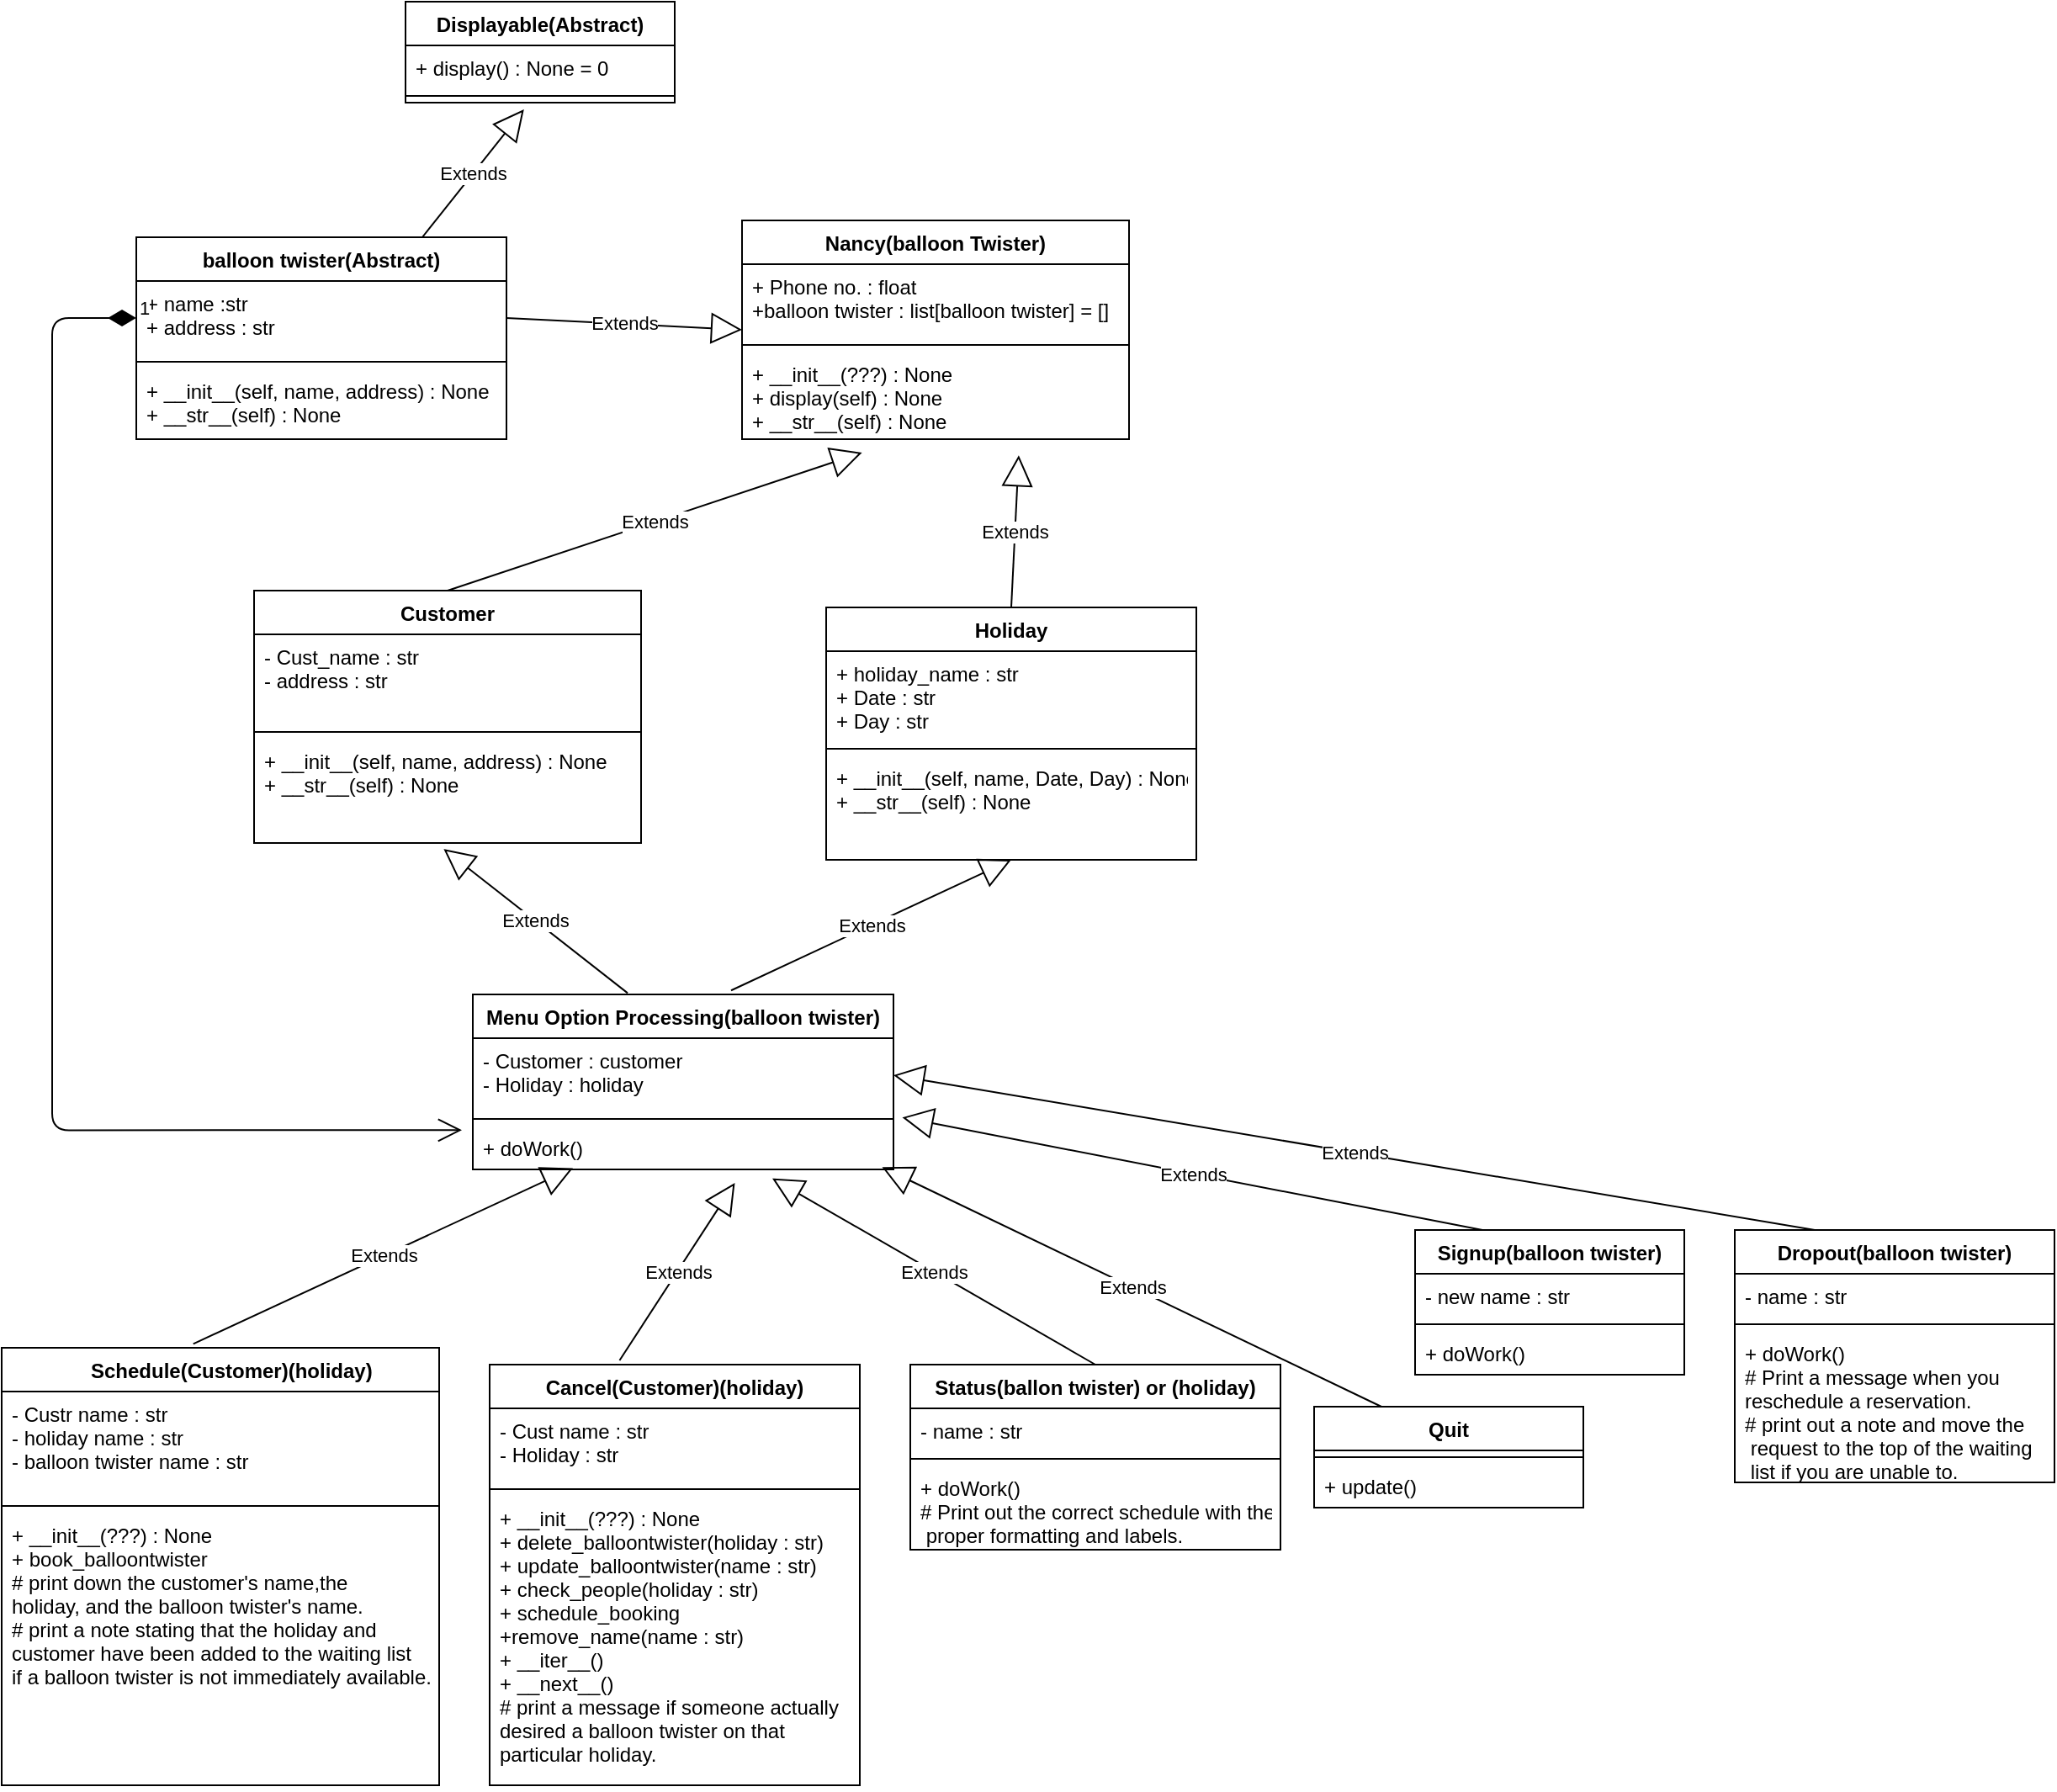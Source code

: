 <mxfile>
    <diagram id="dHUPZCvnqp0a9w2XXmKG" name="Page-1">
        <mxGraphModel dx="1964" dy="365" grid="1" gridSize="10" guides="1" tooltips="1" connect="1" arrows="1" fold="1" page="1" pageScale="1" pageWidth="1100" pageHeight="850" math="0" shadow="0">
            <root>
                <mxCell id="0"/>
                <mxCell id="1" parent="0"/>
                <mxCell id="3" value="Nancy(balloon Twister)" style="swimlane;fontStyle=1;align=center;verticalAlign=top;childLayout=stackLayout;horizontal=1;startSize=26;horizontalStack=0;resizeParent=1;resizeParentMax=0;resizeLast=0;collapsible=1;marginBottom=0;" vertex="1" parent="1">
                    <mxGeometry x="370" y="140" width="230" height="130" as="geometry"/>
                </mxCell>
                <mxCell id="4" value="+ Phone no. : float&#10;+balloon twister : list[balloon twister] = []&#10;" style="text;strokeColor=none;fillColor=none;align=left;verticalAlign=top;spacingLeft=4;spacingRight=4;overflow=hidden;rotatable=0;points=[[0,0.5],[1,0.5]];portConstraint=eastwest;" vertex="1" parent="3">
                    <mxGeometry y="26" width="230" height="44" as="geometry"/>
                </mxCell>
                <mxCell id="5" value="" style="line;strokeWidth=1;fillColor=none;align=left;verticalAlign=middle;spacingTop=-1;spacingLeft=3;spacingRight=3;rotatable=0;labelPosition=right;points=[];portConstraint=eastwest;" vertex="1" parent="3">
                    <mxGeometry y="70" width="230" height="8" as="geometry"/>
                </mxCell>
                <mxCell id="6" value="+ __init__(???) : None&#10;+ display(self) : None&#10;+ __str__(self) : None&#10;&#10;" style="text;strokeColor=none;fillColor=none;align=left;verticalAlign=top;spacingLeft=4;spacingRight=4;overflow=hidden;rotatable=0;points=[[0,0.5],[1,0.5]];portConstraint=eastwest;" vertex="1" parent="3">
                    <mxGeometry y="78" width="230" height="52" as="geometry"/>
                </mxCell>
                <mxCell id="7" value="Extends" style="endArrow=block;endSize=16;endFill=0;html=1;entryX=0.31;entryY=1.154;entryDx=0;entryDy=0;entryPerimeter=0;exitX=0.5;exitY=0;exitDx=0;exitDy=0;" edge="1" parent="1" source="25" target="6">
                    <mxGeometry width="160" relative="1" as="geometry">
                        <mxPoint x="91.56" y="288.432" as="sourcePoint"/>
                        <mxPoint x="460" y="160" as="targetPoint"/>
                    </mxGeometry>
                </mxCell>
                <mxCell id="8" value="Extends" style="endArrow=block;endSize=16;endFill=0;html=1;entryX=0.715;entryY=1.185;entryDx=0;entryDy=0;entryPerimeter=0;exitX=0.5;exitY=0;exitDx=0;exitDy=0;" edge="1" parent="1" source="21" target="6">
                    <mxGeometry width="160" relative="1" as="geometry">
                        <mxPoint x="305" y="288" as="sourcePoint"/>
                        <mxPoint x="460" y="160" as="targetPoint"/>
                    </mxGeometry>
                </mxCell>
                <mxCell id="9" value="Menu Option Processing(balloon twister)" style="swimlane;fontStyle=1;align=center;verticalAlign=top;childLayout=stackLayout;horizontal=1;startSize=26;horizontalStack=0;resizeParent=1;resizeParentMax=0;resizeLast=0;collapsible=1;marginBottom=0;" vertex="1" parent="1">
                    <mxGeometry x="210" y="600" width="250" height="104" as="geometry"/>
                </mxCell>
                <mxCell id="10" value="- Customer : customer&#10;- Holiday : holiday" style="text;strokeColor=none;fillColor=none;align=left;verticalAlign=top;spacingLeft=4;spacingRight=4;overflow=hidden;rotatable=0;points=[[0,0.5],[1,0.5]];portConstraint=eastwest;" vertex="1" parent="9">
                    <mxGeometry y="26" width="250" height="44" as="geometry"/>
                </mxCell>
                <mxCell id="11" value="" style="line;strokeWidth=1;fillColor=none;align=left;verticalAlign=middle;spacingTop=-1;spacingLeft=3;spacingRight=3;rotatable=0;labelPosition=right;points=[];portConstraint=eastwest;" vertex="1" parent="9">
                    <mxGeometry y="70" width="250" height="8" as="geometry"/>
                </mxCell>
                <mxCell id="12" value="+ doWork()" style="text;strokeColor=none;fillColor=none;align=left;verticalAlign=top;spacingLeft=4;spacingRight=4;overflow=hidden;rotatable=0;points=[[0,0.5],[1,0.5]];portConstraint=eastwest;" vertex="1" parent="9">
                    <mxGeometry y="78" width="250" height="26" as="geometry"/>
                </mxCell>
                <mxCell id="14" value="Extends" style="endArrow=block;endSize=16;endFill=0;html=1;entryX=0.238;entryY=0.969;entryDx=0;entryDy=0;entryPerimeter=0;exitX=0.438;exitY=-0.009;exitDx=0;exitDy=0;exitPerimeter=0;" edge="1" parent="1" target="12" source="55">
                    <mxGeometry width="160" relative="1" as="geometry">
                        <mxPoint x="50" y="500" as="sourcePoint"/>
                        <mxPoint x="530" y="340" as="targetPoint"/>
                    </mxGeometry>
                </mxCell>
                <mxCell id="15" value="Extends" style="endArrow=block;endSize=16;endFill=0;html=1;entryX=0.623;entryY=1.308;entryDx=0;entryDy=0;entryPerimeter=0;exitX=0.351;exitY=-0.01;exitDx=0;exitDy=0;exitPerimeter=0;" edge="1" parent="1" target="12" source="51">
                    <mxGeometry width="160" relative="1" as="geometry">
                        <mxPoint x="320" y="500" as="sourcePoint"/>
                        <mxPoint x="530" y="340" as="targetPoint"/>
                    </mxGeometry>
                </mxCell>
                <mxCell id="16" value="Extends" style="endArrow=block;endSize=16;endFill=0;html=1;entryX=0.712;entryY=1.205;entryDx=0;entryDy=0;entryPerimeter=0;exitX=0.5;exitY=0;exitDx=0;exitDy=0;" edge="1" parent="1" source="33" target="12">
                    <mxGeometry width="160" relative="1" as="geometry">
                        <mxPoint x="800" y="449" as="sourcePoint"/>
                        <mxPoint x="530" y="340" as="targetPoint"/>
                    </mxGeometry>
                </mxCell>
                <mxCell id="17" value="Displayable(Abstract)" style="swimlane;fontStyle=1;align=center;verticalAlign=top;childLayout=stackLayout;horizontal=1;startSize=26;horizontalStack=0;resizeParent=1;resizeParentMax=0;resizeLast=0;collapsible=1;marginBottom=0;" vertex="1" parent="1">
                    <mxGeometry x="170" y="10" width="160" height="60" as="geometry"/>
                </mxCell>
                <mxCell id="18" value="+ display() : None = 0" style="text;strokeColor=none;fillColor=none;align=left;verticalAlign=top;spacingLeft=4;spacingRight=4;overflow=hidden;rotatable=0;points=[[0,0.5],[1,0.5]];portConstraint=eastwest;" vertex="1" parent="17">
                    <mxGeometry y="26" width="160" height="26" as="geometry"/>
                </mxCell>
                <mxCell id="19" value="" style="line;strokeWidth=1;fillColor=none;align=left;verticalAlign=middle;spacingTop=-1;spacingLeft=3;spacingRight=3;rotatable=0;labelPosition=right;points=[];portConstraint=eastwest;" vertex="1" parent="17">
                    <mxGeometry y="52" width="160" height="8" as="geometry"/>
                </mxCell>
                <mxCell id="21" value="Holiday" style="swimlane;fontStyle=1;align=center;verticalAlign=top;childLayout=stackLayout;horizontal=1;startSize=26;horizontalStack=0;resizeParent=1;resizeParentMax=0;resizeLast=0;collapsible=1;marginBottom=0;" vertex="1" parent="1">
                    <mxGeometry x="420" y="370" width="220" height="150" as="geometry"/>
                </mxCell>
                <mxCell id="22" value="+ holiday_name : str&#10;+ Date : str&#10;+ Day : str&#10;" style="text;strokeColor=none;fillColor=none;align=left;verticalAlign=top;spacingLeft=4;spacingRight=4;overflow=hidden;rotatable=0;points=[[0,0.5],[1,0.5]];portConstraint=eastwest;" vertex="1" parent="21">
                    <mxGeometry y="26" width="220" height="54" as="geometry"/>
                </mxCell>
                <mxCell id="23" value="" style="line;strokeWidth=1;fillColor=none;align=left;verticalAlign=middle;spacingTop=-1;spacingLeft=3;spacingRight=3;rotatable=0;labelPosition=right;points=[];portConstraint=eastwest;" vertex="1" parent="21">
                    <mxGeometry y="80" width="220" height="8" as="geometry"/>
                </mxCell>
                <mxCell id="24" value="+ __init__(self, name, Date, Day) : None&#10;+ __str__(self) : None" style="text;strokeColor=none;fillColor=none;align=left;verticalAlign=top;spacingLeft=4;spacingRight=4;overflow=hidden;rotatable=0;points=[[0,0.5],[1,0.5]];portConstraint=eastwest;" vertex="1" parent="21">
                    <mxGeometry y="88" width="220" height="62" as="geometry"/>
                </mxCell>
                <mxCell id="25" value="Customer" style="swimlane;fontStyle=1;align=center;verticalAlign=top;childLayout=stackLayout;horizontal=1;startSize=26;horizontalStack=0;resizeParent=1;resizeParentMax=0;resizeLast=0;collapsible=1;marginBottom=0;" vertex="1" parent="1">
                    <mxGeometry x="80" y="360" width="230" height="150" as="geometry"/>
                </mxCell>
                <mxCell id="26" value="- Cust_name : str&#10;- address : str" style="text;strokeColor=none;fillColor=none;align=left;verticalAlign=top;spacingLeft=4;spacingRight=4;overflow=hidden;rotatable=0;points=[[0,0.5],[1,0.5]];portConstraint=eastwest;" vertex="1" parent="25">
                    <mxGeometry y="26" width="230" height="54" as="geometry"/>
                </mxCell>
                <mxCell id="27" value="" style="line;strokeWidth=1;fillColor=none;align=left;verticalAlign=middle;spacingTop=-1;spacingLeft=3;spacingRight=3;rotatable=0;labelPosition=right;points=[];portConstraint=eastwest;" vertex="1" parent="25">
                    <mxGeometry y="80" width="230" height="8" as="geometry"/>
                </mxCell>
                <mxCell id="28" value="+ __init__(self, name, address) : None&#10;+ __str__(self) : None" style="text;strokeColor=none;fillColor=none;align=left;verticalAlign=top;spacingLeft=4;spacingRight=4;overflow=hidden;rotatable=0;points=[[0,0.5],[1,0.5]];portConstraint=eastwest;" vertex="1" parent="25">
                    <mxGeometry y="88" width="230" height="62" as="geometry"/>
                </mxCell>
                <mxCell id="33" value="Status(ballon twister) or (holiday)" style="swimlane;fontStyle=1;align=center;verticalAlign=top;childLayout=stackLayout;horizontal=1;startSize=26;horizontalStack=0;resizeParent=1;resizeParentMax=0;resizeLast=0;collapsible=1;marginBottom=0;" vertex="1" parent="1">
                    <mxGeometry x="470" y="820" width="220" height="110" as="geometry"/>
                </mxCell>
                <mxCell id="34" value="- name : str" style="text;strokeColor=none;fillColor=none;align=left;verticalAlign=top;spacingLeft=4;spacingRight=4;overflow=hidden;rotatable=0;points=[[0,0.5],[1,0.5]];portConstraint=eastwest;" vertex="1" parent="33">
                    <mxGeometry y="26" width="220" height="26" as="geometry"/>
                </mxCell>
                <mxCell id="35" value="" style="line;strokeWidth=1;fillColor=none;align=left;verticalAlign=middle;spacingTop=-1;spacingLeft=3;spacingRight=3;rotatable=0;labelPosition=right;points=[];portConstraint=eastwest;" vertex="1" parent="33">
                    <mxGeometry y="52" width="220" height="8" as="geometry"/>
                </mxCell>
                <mxCell id="36" value="+ doWork()&#10;# Print out the correct schedule with the&#10; proper formatting and labels.&#10;" style="text;strokeColor=none;fillColor=none;align=left;verticalAlign=top;spacingLeft=4;spacingRight=4;overflow=hidden;rotatable=0;points=[[0,0.5],[1,0.5]];portConstraint=eastwest;" vertex="1" parent="33">
                    <mxGeometry y="60" width="220" height="50" as="geometry"/>
                </mxCell>
                <mxCell id="37" value="Extends" style="endArrow=block;endSize=16;endFill=0;html=1;entryX=0.973;entryY=0.949;entryDx=0;entryDy=0;entryPerimeter=0;startArrow=none;exitX=0.25;exitY=0;exitDx=0;exitDy=0;" edge="1" parent="1" source="42" target="12">
                    <mxGeometry width="160" relative="1" as="geometry">
                        <mxPoint x="780" y="430" as="sourcePoint"/>
                        <mxPoint x="800" y="334.0" as="targetPoint"/>
                    </mxGeometry>
                </mxCell>
                <mxCell id="38" value="Signup(balloon twister)" style="swimlane;fontStyle=1;align=center;verticalAlign=top;childLayout=stackLayout;horizontal=1;startSize=26;horizontalStack=0;resizeParent=1;resizeParentMax=0;resizeLast=0;collapsible=1;marginBottom=0;" vertex="1" parent="1">
                    <mxGeometry x="770" y="740" width="160" height="86" as="geometry"/>
                </mxCell>
                <mxCell id="39" value="- new name : str" style="text;strokeColor=none;fillColor=none;align=left;verticalAlign=top;spacingLeft=4;spacingRight=4;overflow=hidden;rotatable=0;points=[[0,0.5],[1,0.5]];portConstraint=eastwest;" vertex="1" parent="38">
                    <mxGeometry y="26" width="160" height="26" as="geometry"/>
                </mxCell>
                <mxCell id="40" value="" style="line;strokeWidth=1;fillColor=none;align=left;verticalAlign=middle;spacingTop=-1;spacingLeft=3;spacingRight=3;rotatable=0;labelPosition=right;points=[];portConstraint=eastwest;" vertex="1" parent="38">
                    <mxGeometry y="52" width="160" height="8" as="geometry"/>
                </mxCell>
                <mxCell id="41" value="+ doWork()" style="text;strokeColor=none;fillColor=none;align=left;verticalAlign=top;spacingLeft=4;spacingRight=4;overflow=hidden;rotatable=0;points=[[0,0.5],[1,0.5]];portConstraint=eastwest;" vertex="1" parent="38">
                    <mxGeometry y="60" width="160" height="26" as="geometry"/>
                </mxCell>
                <mxCell id="42" value="Quit" style="swimlane;fontStyle=1;align=center;verticalAlign=top;childLayout=stackLayout;horizontal=1;startSize=26;horizontalStack=0;resizeParent=1;resizeParentMax=0;resizeLast=0;collapsible=1;marginBottom=0;" vertex="1" parent="1">
                    <mxGeometry x="710" y="845" width="160" height="60" as="geometry"/>
                </mxCell>
                <mxCell id="43" value="" style="line;strokeWidth=1;fillColor=none;align=left;verticalAlign=middle;spacingTop=-1;spacingLeft=3;spacingRight=3;rotatable=0;labelPosition=right;points=[];portConstraint=eastwest;" vertex="1" parent="42">
                    <mxGeometry y="26" width="160" height="8" as="geometry"/>
                </mxCell>
                <mxCell id="44" value="+ update()" style="text;strokeColor=none;fillColor=none;align=left;verticalAlign=top;spacingLeft=4;spacingRight=4;overflow=hidden;rotatable=0;points=[[0,0.5],[1,0.5]];portConstraint=eastwest;" vertex="1" parent="42">
                    <mxGeometry y="34" width="160" height="26" as="geometry"/>
                </mxCell>
                <mxCell id="45" value="Extends" style="endArrow=block;endSize=16;endFill=0;html=1;entryX=1.021;entryY=-0.189;entryDx=0;entryDy=0;entryPerimeter=0;exitX=0.25;exitY=0;exitDx=0;exitDy=0;" edge="1" parent="1" source="38" target="12">
                    <mxGeometry width="160" relative="1" as="geometry">
                        <mxPoint x="400" y="400" as="sourcePoint"/>
                        <mxPoint x="560" y="400" as="targetPoint"/>
                    </mxGeometry>
                </mxCell>
                <mxCell id="46" value="Dropout(balloon twister)" style="swimlane;fontStyle=1;align=center;verticalAlign=top;childLayout=stackLayout;horizontal=1;startSize=26;horizontalStack=0;resizeParent=1;resizeParentMax=0;resizeLast=0;collapsible=1;marginBottom=0;" vertex="1" parent="1">
                    <mxGeometry x="960" y="740" width="190" height="150" as="geometry"/>
                </mxCell>
                <mxCell id="47" value="- name : str" style="text;strokeColor=none;fillColor=none;align=left;verticalAlign=top;spacingLeft=4;spacingRight=4;overflow=hidden;rotatable=0;points=[[0,0.5],[1,0.5]];portConstraint=eastwest;" vertex="1" parent="46">
                    <mxGeometry y="26" width="190" height="26" as="geometry"/>
                </mxCell>
                <mxCell id="48" value="" style="line;strokeWidth=1;fillColor=none;align=left;verticalAlign=middle;spacingTop=-1;spacingLeft=3;spacingRight=3;rotatable=0;labelPosition=right;points=[];portConstraint=eastwest;" vertex="1" parent="46">
                    <mxGeometry y="52" width="190" height="8" as="geometry"/>
                </mxCell>
                <mxCell id="49" value="+ doWork()&#10;# Print a message when you&#10;reschedule a reservation.&#10;# print out a note and move the&#10; request to the top of the waiting&#10; list if you are unable to.&#10;" style="text;strokeColor=none;fillColor=none;align=left;verticalAlign=top;spacingLeft=4;spacingRight=4;overflow=hidden;rotatable=0;points=[[0,0.5],[1,0.5]];portConstraint=eastwest;" vertex="1" parent="46">
                    <mxGeometry y="60" width="190" height="90" as="geometry"/>
                </mxCell>
                <mxCell id="50" value="Extends" style="endArrow=block;endSize=16;endFill=0;html=1;entryX=1;entryY=0.5;entryDx=0;entryDy=0;exitX=0.25;exitY=0;exitDx=0;exitDy=0;" edge="1" parent="1" source="46" target="10">
                    <mxGeometry width="160" relative="1" as="geometry">
                        <mxPoint x="980" y="400" as="sourcePoint"/>
                        <mxPoint x="1140" y="400" as="targetPoint"/>
                    </mxGeometry>
                </mxCell>
                <mxCell id="51" value="Cancel(Customer)(holiday)" style="swimlane;fontStyle=1;align=center;verticalAlign=top;childLayout=stackLayout;horizontal=1;startSize=26;horizontalStack=0;resizeParent=1;resizeParentMax=0;resizeLast=0;collapsible=1;marginBottom=0;" vertex="1" parent="1">
                    <mxGeometry x="220" y="820" width="220" height="250" as="geometry"/>
                </mxCell>
                <mxCell id="52" value="- Cust name : str&#10;- Holiday : str&#10; " style="text;strokeColor=none;fillColor=none;align=left;verticalAlign=top;spacingLeft=4;spacingRight=4;overflow=hidden;rotatable=0;points=[[0,0.5],[1,0.5]];portConstraint=eastwest;" vertex="1" parent="51">
                    <mxGeometry y="26" width="220" height="44" as="geometry"/>
                </mxCell>
                <mxCell id="53" value="" style="line;strokeWidth=1;fillColor=none;align=left;verticalAlign=middle;spacingTop=-1;spacingLeft=3;spacingRight=3;rotatable=0;labelPosition=right;points=[];portConstraint=eastwest;" vertex="1" parent="51">
                    <mxGeometry y="70" width="220" height="8" as="geometry"/>
                </mxCell>
                <mxCell id="54" value="+ __init__(???) : None&#10;+ delete_balloontwister(holiday : str)&#10;+ update_balloontwister(name : str)&#10;+ check_people(holiday : str)&#10;+ schedule_booking&#10;+remove_name(name : str)&#10;+ __iter__()&#10;+ __next__()&#10;# print a message if someone actually &#10;desired a balloon twister on that &#10;particular holiday. " style="text;strokeColor=none;fillColor=none;align=left;verticalAlign=top;spacingLeft=4;spacingRight=4;overflow=hidden;rotatable=0;points=[[0,0.5],[1,0.5]];portConstraint=eastwest;" vertex="1" parent="51">
                    <mxGeometry y="78" width="220" height="172" as="geometry"/>
                </mxCell>
                <mxCell id="55" value="    Schedule(Customer)(holiday)" style="swimlane;fontStyle=1;align=center;verticalAlign=top;childLayout=stackLayout;horizontal=1;startSize=26;horizontalStack=0;resizeParent=1;resizeParentMax=0;resizeLast=0;collapsible=1;marginBottom=0;" vertex="1" parent="1">
                    <mxGeometry x="-70" y="810" width="260" height="260" as="geometry"/>
                </mxCell>
                <mxCell id="56" value="- Custr name : str&#10;- holiday name : str&#10;- balloon twister name : str" style="text;strokeColor=none;fillColor=none;align=left;verticalAlign=top;spacingLeft=4;spacingRight=4;overflow=hidden;rotatable=0;points=[[0,0.5],[1,0.5]];portConstraint=eastwest;" vertex="1" parent="55">
                    <mxGeometry y="26" width="260" height="64" as="geometry"/>
                </mxCell>
                <mxCell id="57" value="" style="line;strokeWidth=1;fillColor=none;align=left;verticalAlign=middle;spacingTop=-1;spacingLeft=3;spacingRight=3;rotatable=0;labelPosition=right;points=[];portConstraint=eastwest;" vertex="1" parent="55">
                    <mxGeometry y="90" width="260" height="8" as="geometry"/>
                </mxCell>
                <mxCell id="58" value="+ __init__(???) : None&#10;+ book_balloontwister&#10;# print down the customer's name,the&#10;holiday, and the balloon twister's name.&#10;# print a note stating that the holiday and &#10;customer have been added to the waiting list &#10;if a balloon twister is not immediately available." style="text;align=left;verticalAlign=top;spacingLeft=4;spacingRight=4;overflow=hidden;rotatable=0;points=[[0,0.5],[1,0.5]];portConstraint=eastwest;" vertex="1" parent="55">
                    <mxGeometry y="98" width="260" height="162" as="geometry"/>
                </mxCell>
                <mxCell id="59" value="balloon twister(Abstract)" style="swimlane;fontStyle=1;align=center;verticalAlign=top;childLayout=stackLayout;horizontal=1;startSize=26;horizontalStack=0;resizeParent=1;resizeParentMax=0;resizeLast=0;collapsible=1;marginBottom=0;" vertex="1" parent="1">
                    <mxGeometry x="10" y="150" width="220" height="120" as="geometry"/>
                </mxCell>
                <mxCell id="60" value="+ name :str&#10;+ address : str" style="text;strokeColor=none;fillColor=none;align=left;verticalAlign=top;spacingLeft=4;spacingRight=4;overflow=hidden;rotatable=0;points=[[0,0.5],[1,0.5]];portConstraint=eastwest;" vertex="1" parent="59">
                    <mxGeometry y="26" width="220" height="44" as="geometry"/>
                </mxCell>
                <mxCell id="61" value="" style="line;strokeWidth=1;fillColor=none;align=left;verticalAlign=middle;spacingTop=-1;spacingLeft=3;spacingRight=3;rotatable=0;labelPosition=right;points=[];portConstraint=eastwest;" vertex="1" parent="59">
                    <mxGeometry y="70" width="220" height="8" as="geometry"/>
                </mxCell>
                <mxCell id="62" value="+ __init__(self, name, address) : None&#10;+ __str__(self) : None&#10;&#10;" style="text;strokeColor=none;fillColor=none;align=left;verticalAlign=top;spacingLeft=4;spacingRight=4;overflow=hidden;rotatable=0;points=[[0,0.5],[1,0.5]];portConstraint=eastwest;" vertex="1" parent="59">
                    <mxGeometry y="78" width="220" height="42" as="geometry"/>
                </mxCell>
                <mxCell id="63" value="Extends" style="endArrow=block;endSize=16;endFill=0;html=1;entryX=0.44;entryY=1.5;entryDx=0;entryDy=0;entryPerimeter=0;" edge="1" parent="1" target="19">
                    <mxGeometry width="160" relative="1" as="geometry">
                        <mxPoint x="180" y="150" as="sourcePoint"/>
                        <mxPoint x="340" y="150" as="targetPoint"/>
                    </mxGeometry>
                </mxCell>
                <mxCell id="64" value="Extends" style="endArrow=block;endSize=16;endFill=0;html=1;entryX=0;entryY=0.5;entryDx=0;entryDy=0;exitX=1;exitY=0.5;exitDx=0;exitDy=0;" edge="1" parent="1" source="60" target="3">
                    <mxGeometry width="160" relative="1" as="geometry">
                        <mxPoint x="180" y="150" as="sourcePoint"/>
                        <mxPoint x="340" y="150" as="targetPoint"/>
                    </mxGeometry>
                </mxCell>
                <mxCell id="65" value="Extends" style="endArrow=block;endSize=16;endFill=0;html=1;entryX=0.5;entryY=1;entryDx=0;entryDy=0;exitX=0.614;exitY=-0.023;exitDx=0;exitDy=0;exitPerimeter=0;" edge="1" parent="1" source="9" target="21">
                    <mxGeometry width="160" relative="1" as="geometry">
                        <mxPoint x="40" y="570" as="sourcePoint"/>
                        <mxPoint x="200" y="570" as="targetPoint"/>
                    </mxGeometry>
                </mxCell>
                <mxCell id="66" value="Extends" style="endArrow=block;endSize=16;endFill=0;html=1;entryX=0.49;entryY=1.058;entryDx=0;entryDy=0;entryPerimeter=0;exitX=0.368;exitY=-0.008;exitDx=0;exitDy=0;exitPerimeter=0;" edge="1" parent="1" source="9" target="28">
                    <mxGeometry width="160" relative="1" as="geometry">
                        <mxPoint x="40" y="570" as="sourcePoint"/>
                        <mxPoint x="200" y="570" as="targetPoint"/>
                    </mxGeometry>
                </mxCell>
                <mxCell id="68" value="1" style="endArrow=open;html=1;endSize=12;startArrow=diamondThin;startSize=14;startFill=1;edgeStyle=orthogonalEdgeStyle;align=left;verticalAlign=bottom;exitX=0;exitY=0.5;exitDx=0;exitDy=0;entryX=-0.026;entryY=0.102;entryDx=0;entryDy=0;entryPerimeter=0;" edge="1" parent="1" source="60" target="12">
                    <mxGeometry x="-1" y="3" relative="1" as="geometry">
                        <mxPoint x="140" y="520" as="sourcePoint"/>
                        <mxPoint x="-60" y="200" as="targetPoint"/>
                        <Array as="points">
                            <mxPoint x="-40" y="198"/>
                            <mxPoint x="-40" y="681"/>
                        </Array>
                    </mxGeometry>
                </mxCell>
            </root>
        </mxGraphModel>
    </diagram>
</mxfile>